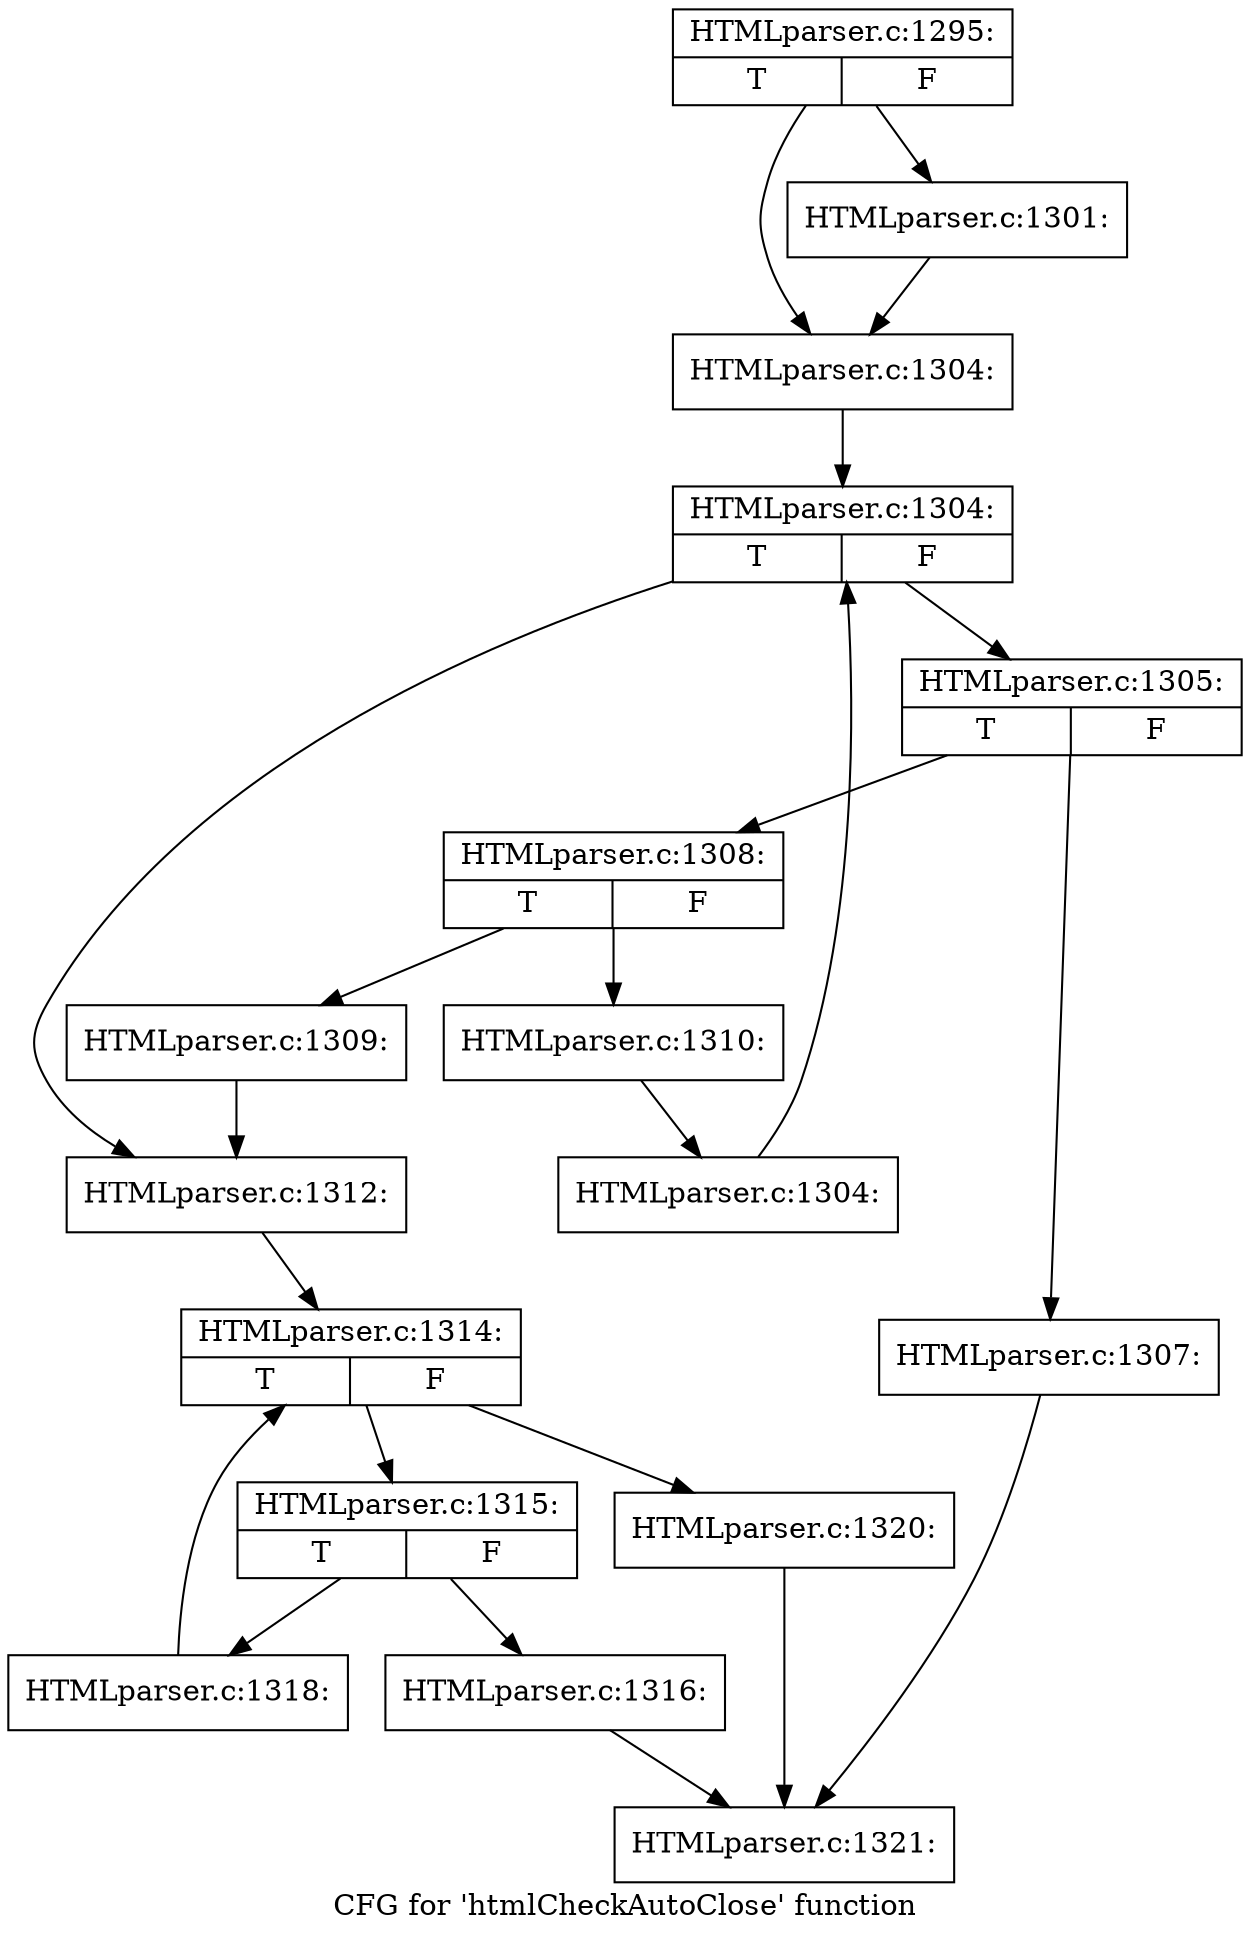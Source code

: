 digraph "CFG for 'htmlCheckAutoClose' function" {
	label="CFG for 'htmlCheckAutoClose' function";

	Node0x3de9c10 [shape=record,label="{HTMLparser.c:1295:|{<s0>T|<s1>F}}"];
	Node0x3de9c10 -> Node0x3e18470;
	Node0x3de9c10 -> Node0x3e184c0;
	Node0x3e18470 [shape=record,label="{HTMLparser.c:1301:}"];
	Node0x3e18470 -> Node0x3e184c0;
	Node0x3e184c0 [shape=record,label="{HTMLparser.c:1304:}"];
	Node0x3e184c0 -> Node0x3e18a10;
	Node0x3e18a10 [shape=record,label="{HTMLparser.c:1304:|{<s0>T|<s1>F}}"];
	Node0x3e18a10 -> Node0x3e18cf0;
	Node0x3e18a10 -> Node0x3e18870;
	Node0x3e18cf0 [shape=record,label="{HTMLparser.c:1305:|{<s0>T|<s1>F}}"];
	Node0x3e18cf0 -> Node0x3e19250;
	Node0x3e18cf0 -> Node0x3e192a0;
	Node0x3e19250 [shape=record,label="{HTMLparser.c:1307:}"];
	Node0x3e19250 -> Node0x3dea680;
	Node0x3e192a0 [shape=record,label="{HTMLparser.c:1308:|{<s0>T|<s1>F}}"];
	Node0x3e192a0 -> Node0x3e19730;
	Node0x3e192a0 -> Node0x3e19780;
	Node0x3e19730 [shape=record,label="{HTMLparser.c:1309:}"];
	Node0x3e19730 -> Node0x3e18870;
	Node0x3e19780 [shape=record,label="{HTMLparser.c:1310:}"];
	Node0x3e19780 -> Node0x3e18c60;
	Node0x3e18c60 [shape=record,label="{HTMLparser.c:1304:}"];
	Node0x3e18c60 -> Node0x3e18a10;
	Node0x3e18870 [shape=record,label="{HTMLparser.c:1312:}"];
	Node0x3e18870 -> Node0x3e1a5d0;
	Node0x3e1a5d0 [shape=record,label="{HTMLparser.c:1314:|{<s0>T|<s1>F}}"];
	Node0x3e1a5d0 -> Node0x3e1ab50;
	Node0x3e1a5d0 -> Node0x3e1a7f0;
	Node0x3e1ab50 [shape=record,label="{HTMLparser.c:1315:|{<s0>T|<s1>F}}"];
	Node0x3e1ab50 -> Node0x3e1ad10;
	Node0x3e1ab50 -> Node0x3e1ad60;
	Node0x3e1ad10 [shape=record,label="{HTMLparser.c:1316:}"];
	Node0x3e1ad10 -> Node0x3dea680;
	Node0x3e1ad60 [shape=record,label="{HTMLparser.c:1318:}"];
	Node0x3e1ad60 -> Node0x3e1a5d0;
	Node0x3e1a7f0 [shape=record,label="{HTMLparser.c:1320:}"];
	Node0x3e1a7f0 -> Node0x3dea680;
	Node0x3dea680 [shape=record,label="{HTMLparser.c:1321:}"];
}
